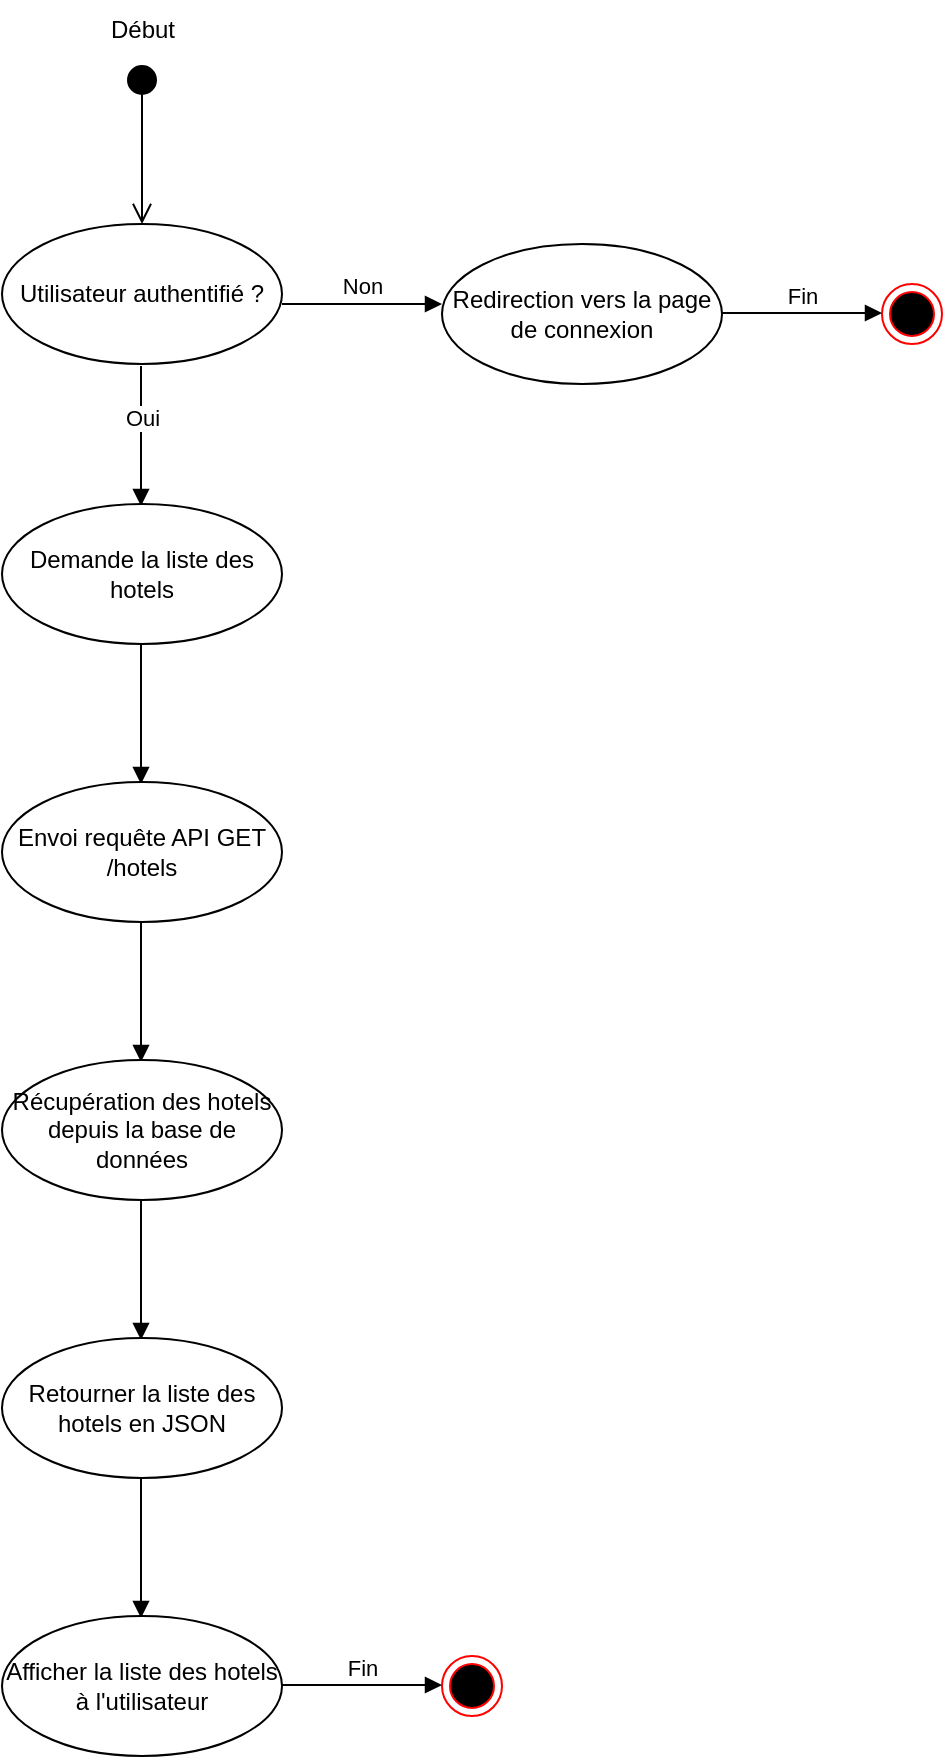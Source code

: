 <mxfile version="26.0.6">
  <diagram name="Page-1" id="hoq7XEA7D23hxx_5MP0c">
    <mxGraphModel dx="1062" dy="641" grid="1" gridSize="10" guides="1" tooltips="1" connect="1" arrows="1" fold="1" page="1" pageScale="1" pageWidth="827" pageHeight="1169" math="0" shadow="0">
      <root>
        <mxCell id="0" />
        <mxCell id="1" parent="0" />
        <mxCell id="2Sxv5PH6ab1BFPZTz4pe-2" value="" style="html=1;verticalAlign=bottom;startArrow=circle;startFill=1;endArrow=open;startSize=6;endSize=8;curved=0;rounded=0;" edge="1" parent="1">
          <mxGeometry width="80" relative="1" as="geometry">
            <mxPoint x="190" y="220" as="sourcePoint" />
            <mxPoint x="190" y="300" as="targetPoint" />
          </mxGeometry>
        </mxCell>
        <mxCell id="2Sxv5PH6ab1BFPZTz4pe-3" value="Début" style="text;html=1;align=center;verticalAlign=middle;resizable=0;points=[];autosize=1;strokeColor=none;fillColor=none;" vertex="1" parent="1">
          <mxGeometry x="160" y="188" width="60" height="30" as="geometry" />
        </mxCell>
        <mxCell id="2Sxv5PH6ab1BFPZTz4pe-4" value="Utilisateur authentifié ?" style="ellipse;whiteSpace=wrap;html=1;" vertex="1" parent="1">
          <mxGeometry x="120" y="300" width="140" height="70" as="geometry" />
        </mxCell>
        <mxCell id="2Sxv5PH6ab1BFPZTz4pe-5" value="Non" style="html=1;verticalAlign=bottom;endArrow=block;curved=0;rounded=0;" edge="1" parent="1">
          <mxGeometry width="80" relative="1" as="geometry">
            <mxPoint x="260" y="340" as="sourcePoint" />
            <mxPoint x="340" y="340" as="targetPoint" />
          </mxGeometry>
        </mxCell>
        <mxCell id="2Sxv5PH6ab1BFPZTz4pe-6" value="Redirection vers la page de connexion" style="ellipse;whiteSpace=wrap;html=1;" vertex="1" parent="1">
          <mxGeometry x="340" y="310" width="140" height="70" as="geometry" />
        </mxCell>
        <mxCell id="2Sxv5PH6ab1BFPZTz4pe-7" value="" style="ellipse;html=1;shape=endState;fillColor=#000000;strokeColor=#ff0000;" vertex="1" parent="1">
          <mxGeometry x="560" y="330" width="30" height="30" as="geometry" />
        </mxCell>
        <mxCell id="2Sxv5PH6ab1BFPZTz4pe-8" value="Fin" style="html=1;verticalAlign=bottom;endArrow=block;curved=0;rounded=0;" edge="1" parent="1">
          <mxGeometry width="80" relative="1" as="geometry">
            <mxPoint x="480" y="344.5" as="sourcePoint" />
            <mxPoint x="560" y="344.5" as="targetPoint" />
          </mxGeometry>
        </mxCell>
        <mxCell id="2Sxv5PH6ab1BFPZTz4pe-9" value="Oui" style="html=1;verticalAlign=bottom;endArrow=block;curved=0;rounded=0;" edge="1" parent="1">
          <mxGeometry width="80" relative="1" as="geometry">
            <mxPoint x="189.5" y="371" as="sourcePoint" />
            <mxPoint x="189.5" y="441" as="targetPoint" />
          </mxGeometry>
        </mxCell>
        <mxCell id="2Sxv5PH6ab1BFPZTz4pe-10" value="Demande la liste des hotels" style="ellipse;whiteSpace=wrap;html=1;" vertex="1" parent="1">
          <mxGeometry x="120" y="440" width="140" height="70" as="geometry" />
        </mxCell>
        <mxCell id="2Sxv5PH6ab1BFPZTz4pe-11" value="" style="html=1;verticalAlign=bottom;endArrow=block;curved=0;rounded=0;" edge="1" parent="1">
          <mxGeometry width="80" relative="1" as="geometry">
            <mxPoint x="189.5" y="510" as="sourcePoint" />
            <mxPoint x="189.5" y="580" as="targetPoint" />
          </mxGeometry>
        </mxCell>
        <mxCell id="2Sxv5PH6ab1BFPZTz4pe-12" value="Envoi requête API GET /hotels" style="ellipse;whiteSpace=wrap;html=1;" vertex="1" parent="1">
          <mxGeometry x="120" y="579" width="140" height="70" as="geometry" />
        </mxCell>
        <mxCell id="2Sxv5PH6ab1BFPZTz4pe-13" value="" style="html=1;verticalAlign=bottom;endArrow=block;curved=0;rounded=0;" edge="1" parent="1">
          <mxGeometry width="80" relative="1" as="geometry">
            <mxPoint x="189.5" y="649" as="sourcePoint" />
            <mxPoint x="189.5" y="719" as="targetPoint" />
          </mxGeometry>
        </mxCell>
        <mxCell id="2Sxv5PH6ab1BFPZTz4pe-14" value="Récupération des hotels depuis la base de données" style="ellipse;whiteSpace=wrap;html=1;" vertex="1" parent="1">
          <mxGeometry x="120" y="718" width="140" height="70" as="geometry" />
        </mxCell>
        <mxCell id="2Sxv5PH6ab1BFPZTz4pe-15" value="" style="html=1;verticalAlign=bottom;endArrow=block;curved=0;rounded=0;" edge="1" parent="1">
          <mxGeometry width="80" relative="1" as="geometry">
            <mxPoint x="189.5" y="788" as="sourcePoint" />
            <mxPoint x="189.5" y="858" as="targetPoint" />
          </mxGeometry>
        </mxCell>
        <mxCell id="2Sxv5PH6ab1BFPZTz4pe-16" value="Retourner la liste des hotels en JSON" style="ellipse;whiteSpace=wrap;html=1;" vertex="1" parent="1">
          <mxGeometry x="120" y="857" width="140" height="70" as="geometry" />
        </mxCell>
        <mxCell id="2Sxv5PH6ab1BFPZTz4pe-17" value="" style="html=1;verticalAlign=bottom;endArrow=block;curved=0;rounded=0;" edge="1" parent="1">
          <mxGeometry width="80" relative="1" as="geometry">
            <mxPoint x="189.5" y="927" as="sourcePoint" />
            <mxPoint x="189.5" y="997" as="targetPoint" />
          </mxGeometry>
        </mxCell>
        <mxCell id="2Sxv5PH6ab1BFPZTz4pe-18" value="Afficher la liste des hotels à l&#39;utilisateur" style="ellipse;whiteSpace=wrap;html=1;" vertex="1" parent="1">
          <mxGeometry x="120" y="996" width="140" height="70" as="geometry" />
        </mxCell>
        <mxCell id="2Sxv5PH6ab1BFPZTz4pe-19" value="" style="ellipse;html=1;shape=endState;fillColor=#000000;strokeColor=#ff0000;" vertex="1" parent="1">
          <mxGeometry x="340" y="1016" width="30" height="30" as="geometry" />
        </mxCell>
        <mxCell id="2Sxv5PH6ab1BFPZTz4pe-20" value="Fin" style="html=1;verticalAlign=bottom;endArrow=block;curved=0;rounded=0;" edge="1" parent="1">
          <mxGeometry width="80" relative="1" as="geometry">
            <mxPoint x="260" y="1030.5" as="sourcePoint" />
            <mxPoint x="340" y="1030.5" as="targetPoint" />
          </mxGeometry>
        </mxCell>
      </root>
    </mxGraphModel>
  </diagram>
</mxfile>
